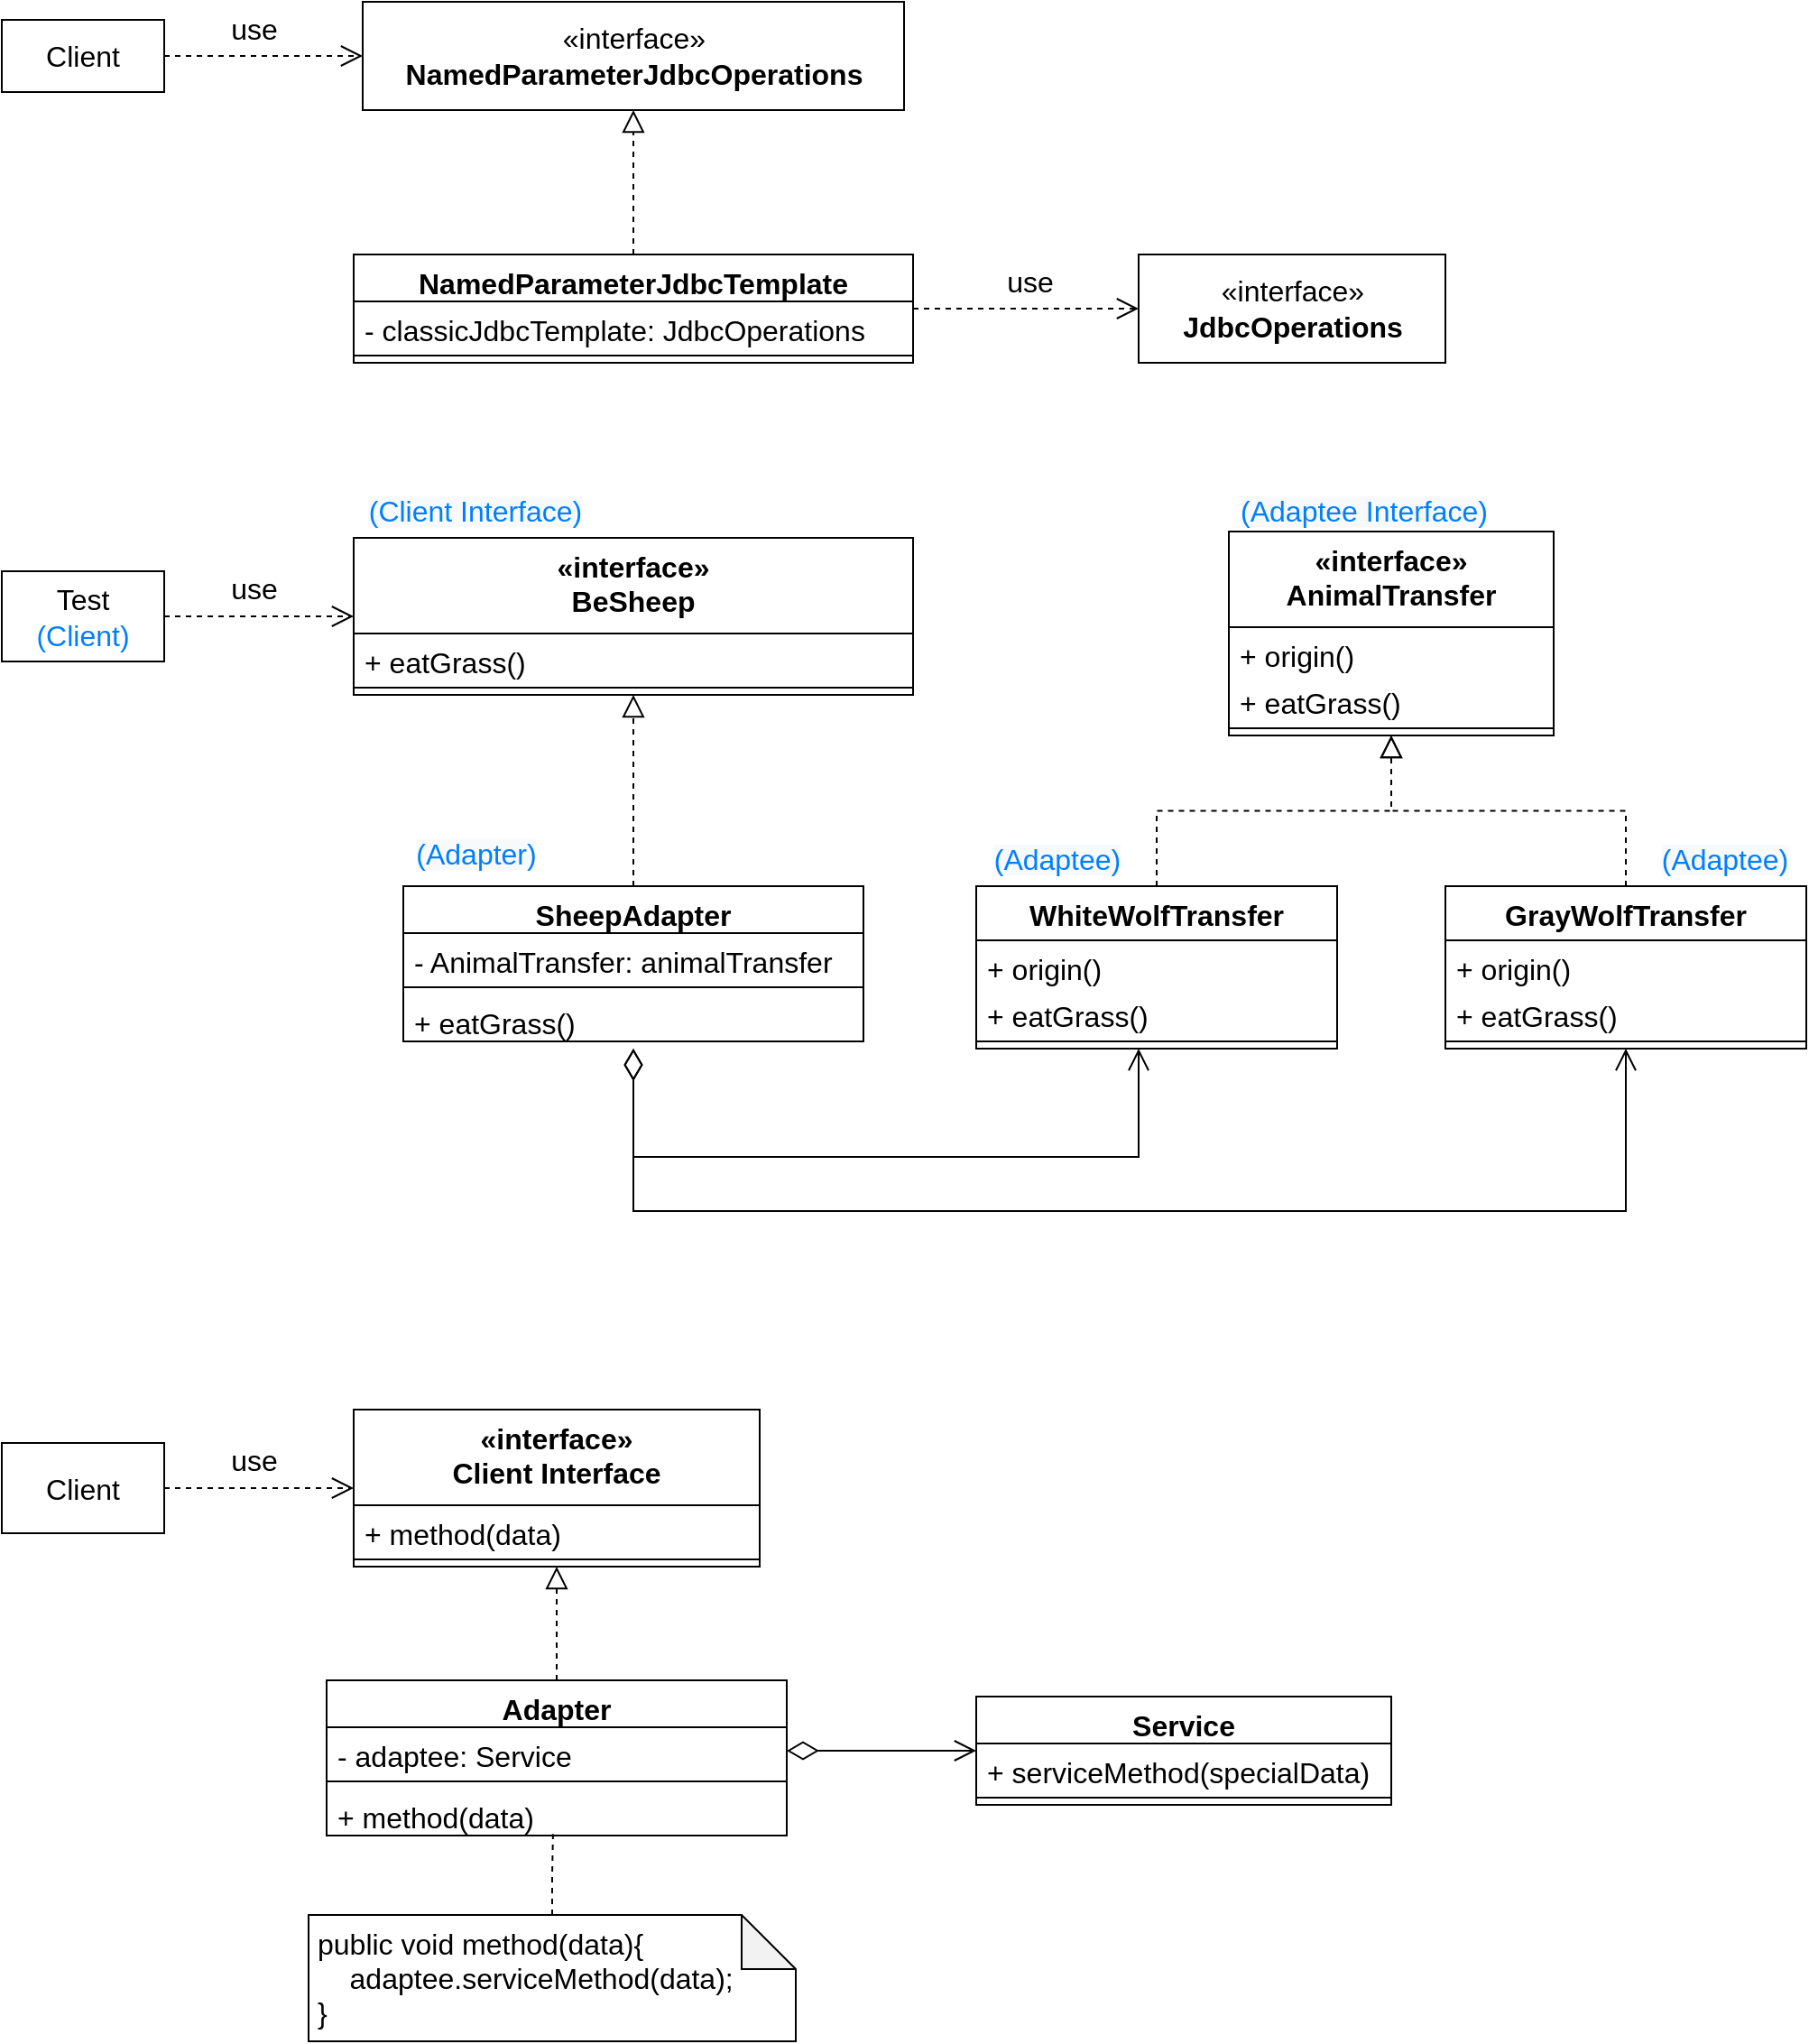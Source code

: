 <mxfile version="15.7.3" type="device"><diagram id="C5RBs43oDa-KdzZeNtuy" name="Page-1"><mxGraphModel dx="1422" dy="797" grid="1" gridSize="10" guides="1" tooltips="1" connect="1" arrows="1" fold="1" page="1" pageScale="1" pageWidth="827" pageHeight="1169" math="0" shadow="0"><root><mxCell id="WIyWlLk6GJQsqaUBKTNV-0"/><mxCell id="WIyWlLk6GJQsqaUBKTNV-1" parent="WIyWlLk6GJQsqaUBKTNV-0"/><mxCell id="wI2zEAxTTr4IPiGjMODz-2" style="edgeStyle=orthogonalEdgeStyle;rounded=0;orthogonalLoop=1;jettySize=auto;html=1;exitX=1;exitY=0.5;exitDx=0;exitDy=0;entryX=0;entryY=0.5;entryDx=0;entryDy=0;fontFamily=Helvetica;fontSize=16;endArrow=open;endFill=0;dashed=1;endSize=10;" parent="WIyWlLk6GJQsqaUBKTNV-1" source="wI2zEAxTTr4IPiGjMODz-0" target="wI2zEAxTTr4IPiGjMODz-1" edge="1"><mxGeometry relative="1" as="geometry"/></mxCell><mxCell id="wI2zEAxTTr4IPiGjMODz-0" value="Client" style="rounded=0;whiteSpace=wrap;html=1;fontSize=16;fontFamily=Helvetica;" parent="WIyWlLk6GJQsqaUBKTNV-1" vertex="1"><mxGeometry x="90" y="150" width="90" height="40" as="geometry"/></mxCell><mxCell id="wI2zEAxTTr4IPiGjMODz-1" value="«interface»&lt;br&gt;&lt;b&gt;NamedParameterJdbcOperations&lt;/b&gt;" style="html=1;fontFamily=Helvetica;fontSize=16;" parent="WIyWlLk6GJQsqaUBKTNV-1" vertex="1"><mxGeometry x="290" y="140" width="300" height="60" as="geometry"/></mxCell><mxCell id="wI2zEAxTTr4IPiGjMODz-7" style="edgeStyle=orthogonalEdgeStyle;rounded=0;orthogonalLoop=1;jettySize=auto;html=1;dashed=1;fontFamily=Helvetica;fontSize=16;endArrow=block;endFill=0;jumpSize=6;jumpStyle=none;strokeWidth=1;startSize=6;endSize=10;" parent="WIyWlLk6GJQsqaUBKTNV-1" source="wI2zEAxTTr4IPiGjMODz-3" target="wI2zEAxTTr4IPiGjMODz-1" edge="1"><mxGeometry relative="1" as="geometry"/></mxCell><mxCell id="wI2zEAxTTr4IPiGjMODz-11" style="edgeStyle=orthogonalEdgeStyle;rounded=0;jumpStyle=none;jumpSize=6;orthogonalLoop=1;jettySize=auto;html=1;dashed=1;fontFamily=Helvetica;fontSize=16;endArrow=open;endFill=0;startSize=6;endSize=10;strokeWidth=1;" parent="WIyWlLk6GJQsqaUBKTNV-1" source="wI2zEAxTTr4IPiGjMODz-3" target="wI2zEAxTTr4IPiGjMODz-10" edge="1"><mxGeometry relative="1" as="geometry"/></mxCell><mxCell id="wI2zEAxTTr4IPiGjMODz-3" value="NamedParameterJdbcTemplate" style="swimlane;fontStyle=1;align=center;verticalAlign=top;childLayout=stackLayout;horizontal=1;startSize=26;horizontalStack=0;resizeParent=1;resizeParentMax=0;resizeLast=0;collapsible=1;marginBottom=0;fontFamily=Helvetica;fontSize=16;" parent="WIyWlLk6GJQsqaUBKTNV-1" vertex="1"><mxGeometry x="285" y="280" width="310" height="60" as="geometry"/></mxCell><mxCell id="wI2zEAxTTr4IPiGjMODz-4" value="- classicJdbcTemplate: JdbcOperations" style="text;strokeColor=none;fillColor=none;align=left;verticalAlign=top;spacingLeft=4;spacingRight=4;overflow=hidden;rotatable=0;points=[[0,0.5],[1,0.5]];portConstraint=eastwest;fontFamily=Helvetica;fontSize=16;" parent="wI2zEAxTTr4IPiGjMODz-3" vertex="1"><mxGeometry y="26" width="310" height="26" as="geometry"/></mxCell><mxCell id="wI2zEAxTTr4IPiGjMODz-5" value="" style="line;strokeWidth=1;fillColor=none;align=left;verticalAlign=middle;spacingTop=-1;spacingLeft=3;spacingRight=3;rotatable=0;labelPosition=right;points=[];portConstraint=eastwest;fontFamily=Helvetica;fontSize=16;" parent="wI2zEAxTTr4IPiGjMODz-3" vertex="1"><mxGeometry y="52" width="310" height="8" as="geometry"/></mxCell><mxCell id="wI2zEAxTTr4IPiGjMODz-9" value="use" style="text;html=1;strokeColor=none;fillColor=none;align=center;verticalAlign=middle;whiteSpace=wrap;rounded=0;fontFamily=Helvetica;fontSize=16;" parent="WIyWlLk6GJQsqaUBKTNV-1" vertex="1"><mxGeometry x="200" y="140" width="60" height="30" as="geometry"/></mxCell><mxCell id="wI2zEAxTTr4IPiGjMODz-10" value="«interface»&lt;br&gt;&lt;b&gt;JdbcOperations&lt;/b&gt;" style="html=1;fontFamily=Helvetica;fontSize=16;" parent="WIyWlLk6GJQsqaUBKTNV-1" vertex="1"><mxGeometry x="720" y="280" width="170" height="60" as="geometry"/></mxCell><mxCell id="wI2zEAxTTr4IPiGjMODz-12" value="use" style="text;html=1;strokeColor=none;fillColor=none;align=center;verticalAlign=middle;whiteSpace=wrap;rounded=0;fontFamily=Helvetica;fontSize=16;" parent="WIyWlLk6GJQsqaUBKTNV-1" vertex="1"><mxGeometry x="630" y="280" width="60" height="30" as="geometry"/></mxCell><mxCell id="xr7sklmr7XWPNseN55hm-0" style="edgeStyle=orthogonalEdgeStyle;rounded=0;orthogonalLoop=1;jettySize=auto;html=1;exitX=1;exitY=0.5;exitDx=0;exitDy=0;entryX=0;entryY=0.5;entryDx=0;entryDy=0;fontFamily=Helvetica;fontSize=16;endArrow=open;endFill=0;dashed=1;endSize=10;" parent="WIyWlLk6GJQsqaUBKTNV-1" source="xr7sklmr7XWPNseN55hm-1" target="xr7sklmr7XWPNseN55hm-12" edge="1"><mxGeometry relative="1" as="geometry"><mxPoint x="290" y="500" as="targetPoint"/></mxGeometry></mxCell><mxCell id="xr7sklmr7XWPNseN55hm-1" value="Test&lt;br&gt;&lt;font color=&quot;#007fff&quot;&gt;(Client)&lt;/font&gt;" style="rounded=0;whiteSpace=wrap;html=1;fontSize=16;fontFamily=Helvetica;" parent="WIyWlLk6GJQsqaUBKTNV-1" vertex="1"><mxGeometry x="90" y="455.5" width="90" height="50" as="geometry"/></mxCell><mxCell id="xr7sklmr7XWPNseN55hm-26" style="edgeStyle=orthogonalEdgeStyle;rounded=0;orthogonalLoop=1;jettySize=auto;html=1;entryX=0.5;entryY=1;entryDx=0;entryDy=0;fontColor=#000000;endArrow=block;endFill=0;startSize=6;endSize=10;dashed=1;" parent="WIyWlLk6GJQsqaUBKTNV-1" source="xr7sklmr7XWPNseN55hm-5" target="xr7sklmr7XWPNseN55hm-12" edge="1"><mxGeometry relative="1" as="geometry"/></mxCell><mxCell id="xr7sklmr7XWPNseN55hm-5" value="SheepAdapter" style="swimlane;fontStyle=1;align=center;verticalAlign=top;childLayout=stackLayout;horizontal=1;startSize=26;horizontalStack=0;resizeParent=1;resizeParentMax=0;resizeLast=0;collapsible=1;marginBottom=0;fontFamily=Helvetica;fontSize=16;" parent="WIyWlLk6GJQsqaUBKTNV-1" vertex="1"><mxGeometry x="312.5" y="630" width="255" height="86" as="geometry"/></mxCell><mxCell id="xr7sklmr7XWPNseN55hm-6" value="- AnimalTransfer: animalTransfer" style="text;strokeColor=none;fillColor=none;align=left;verticalAlign=top;spacingLeft=4;spacingRight=4;overflow=hidden;rotatable=0;points=[[0,0.5],[1,0.5]];portConstraint=eastwest;fontFamily=Helvetica;fontSize=16;" parent="xr7sklmr7XWPNseN55hm-5" vertex="1"><mxGeometry y="26" width="255" height="26" as="geometry"/></mxCell><mxCell id="xr7sklmr7XWPNseN55hm-7" value="" style="line;strokeWidth=1;fillColor=none;align=left;verticalAlign=middle;spacingTop=-1;spacingLeft=3;spacingRight=3;rotatable=0;labelPosition=right;points=[];portConstraint=eastwest;fontFamily=Helvetica;fontSize=16;" parent="xr7sklmr7XWPNseN55hm-5" vertex="1"><mxGeometry y="52" width="255" height="8" as="geometry"/></mxCell><mxCell id="xr7sklmr7XWPNseN55hm-24" value="+ eatGrass()" style="text;strokeColor=none;fillColor=none;align=left;verticalAlign=top;spacingLeft=4;spacingRight=4;overflow=hidden;rotatable=0;points=[[0,0.5],[1,0.5]];portConstraint=eastwest;fontFamily=Helvetica;fontSize=16;" parent="xr7sklmr7XWPNseN55hm-5" vertex="1"><mxGeometry y="60" width="255" height="26" as="geometry"/></mxCell><mxCell id="xr7sklmr7XWPNseN55hm-8" value="use" style="text;html=1;strokeColor=none;fillColor=none;align=center;verticalAlign=middle;whiteSpace=wrap;rounded=0;fontFamily=Helvetica;fontSize=16;" parent="WIyWlLk6GJQsqaUBKTNV-1" vertex="1"><mxGeometry x="200" y="450" width="60" height="30" as="geometry"/></mxCell><mxCell id="xr7sklmr7XWPNseN55hm-12" value="«interface»&#10;BeSheep&#10;" style="swimlane;fontStyle=1;align=center;verticalAlign=top;childLayout=stackLayout;horizontal=1;startSize=53;horizontalStack=0;resizeParent=1;resizeParentMax=0;resizeLast=0;collapsible=1;marginBottom=0;fontFamily=Helvetica;fontSize=16;fontColor=#000000;" parent="WIyWlLk6GJQsqaUBKTNV-1" vertex="1"><mxGeometry x="285" y="437" width="310" height="87" as="geometry"/></mxCell><mxCell id="xr7sklmr7XWPNseN55hm-13" value="+ eatGrass()" style="text;strokeColor=none;fillColor=none;align=left;verticalAlign=top;spacingLeft=4;spacingRight=4;overflow=hidden;rotatable=0;points=[[0,0.5],[1,0.5]];portConstraint=eastwest;fontFamily=Helvetica;fontSize=16;" parent="xr7sklmr7XWPNseN55hm-12" vertex="1"><mxGeometry y="53" width="310" height="26" as="geometry"/></mxCell><mxCell id="xr7sklmr7XWPNseN55hm-14" value="" style="line;strokeWidth=1;fillColor=none;align=left;verticalAlign=middle;spacingTop=-1;spacingLeft=3;spacingRight=3;rotatable=0;labelPosition=right;points=[];portConstraint=eastwest;fontFamily=Helvetica;fontSize=16;" parent="xr7sklmr7XWPNseN55hm-12" vertex="1"><mxGeometry y="79" width="310" height="8" as="geometry"/></mxCell><mxCell id="xr7sklmr7XWPNseN55hm-15" value="&#10;&#10;&lt;span style=&quot;color: rgb(0, 127, 255); font-family: helvetica; font-size: 16px; font-style: normal; letter-spacing: normal; text-align: center; text-indent: 0px; text-transform: none; word-spacing: 0px; background-color: rgb(248, 249, 250); display: inline; float: none;&quot;&gt;(Client Interface)&lt;/span&gt;&#10;&#10;" style="text;html=1;strokeColor=none;fillColor=none;align=center;verticalAlign=middle;whiteSpace=wrap;rounded=0;fontColor=#000000;fontStyle=0" parent="WIyWlLk6GJQsqaUBKTNV-1" vertex="1"><mxGeometry x="285" y="407" width="135" height="30" as="geometry"/></mxCell><mxCell id="xr7sklmr7XWPNseN55hm-16" value="«interface»&#10;AnimalTransfer&#10;" style="swimlane;fontStyle=1;align=center;verticalAlign=top;childLayout=stackLayout;horizontal=1;startSize=53;horizontalStack=0;resizeParent=1;resizeParentMax=0;resizeLast=0;collapsible=1;marginBottom=0;fontFamily=Helvetica;fontSize=16;fontColor=#000000;" parent="WIyWlLk6GJQsqaUBKTNV-1" vertex="1"><mxGeometry x="770" y="433.5" width="180" height="113" as="geometry"/></mxCell><mxCell id="xr7sklmr7XWPNseN55hm-17" value="+ origin()" style="text;strokeColor=none;fillColor=none;align=left;verticalAlign=top;spacingLeft=4;spacingRight=4;overflow=hidden;rotatable=0;points=[[0,0.5],[1,0.5]];portConstraint=eastwest;fontFamily=Helvetica;fontSize=16;" parent="xr7sklmr7XWPNseN55hm-16" vertex="1"><mxGeometry y="53" width="180" height="26" as="geometry"/></mxCell><mxCell id="xr7sklmr7XWPNseN55hm-19" value="+ eatGrass()" style="text;strokeColor=none;fillColor=none;align=left;verticalAlign=top;spacingLeft=4;spacingRight=4;overflow=hidden;rotatable=0;points=[[0,0.5],[1,0.5]];portConstraint=eastwest;fontFamily=Helvetica;fontSize=16;" parent="xr7sklmr7XWPNseN55hm-16" vertex="1"><mxGeometry y="79" width="180" height="26" as="geometry"/></mxCell><mxCell id="xr7sklmr7XWPNseN55hm-18" value="" style="line;strokeWidth=1;fillColor=none;align=left;verticalAlign=middle;spacingTop=-1;spacingLeft=3;spacingRight=3;rotatable=0;labelPosition=right;points=[];portConstraint=eastwest;fontFamily=Helvetica;fontSize=16;" parent="xr7sklmr7XWPNseN55hm-16" vertex="1"><mxGeometry y="105" width="180" height="8" as="geometry"/></mxCell><mxCell id="xr7sklmr7XWPNseN55hm-20" value="&lt;br&gt;&lt;span style=&quot;color: rgb(0 , 127 , 255) ; font-family: &amp;#34;helvetica&amp;#34; ; font-size: 16px ; font-style: normal ; letter-spacing: normal ; text-align: center ; text-indent: 0px ; text-transform: none ; word-spacing: 0px ; background-color: rgb(248 , 249 , 250) ; display: inline ; float: none&quot;&gt;(Adaptee Interface)&lt;/span&gt;" style="text;html=1;strokeColor=none;fillColor=none;align=center;verticalAlign=middle;whiteSpace=wrap;rounded=0;fontColor=#000000;fontStyle=0" parent="WIyWlLk6GJQsqaUBKTNV-1" vertex="1"><mxGeometry x="690" y="400" width="310" height="30" as="geometry"/></mxCell><mxCell id="xr7sklmr7XWPNseN55hm-25" value="&lt;br&gt;&lt;span style=&quot;color: rgb(0 , 127 , 255) ; font-family: &amp;#34;helvetica&amp;#34; ; font-size: 16px ; font-style: normal ; letter-spacing: normal ; text-align: center ; text-indent: 0px ; text-transform: none ; word-spacing: 0px ; background-color: rgb(248 , 249 , 250) ; display: inline ; float: none&quot;&gt;(Adapter)&lt;/span&gt;" style="text;html=1;strokeColor=none;fillColor=none;align=center;verticalAlign=middle;whiteSpace=wrap;rounded=0;fontColor=#000000;fontStyle=0" parent="WIyWlLk6GJQsqaUBKTNV-1" vertex="1"><mxGeometry x="312.5" y="590" width="80" height="30" as="geometry"/></mxCell><mxCell id="xr7sklmr7XWPNseN55hm-35" style="edgeStyle=orthogonalEdgeStyle;rounded=0;orthogonalLoop=1;jettySize=auto;html=1;exitX=0.5;exitY=0;exitDx=0;exitDy=0;entryX=0.5;entryY=1;entryDx=0;entryDy=0;dashed=1;fontColor=#000000;endArrow=block;endFill=0;startSize=6;endSize=10;" parent="WIyWlLk6GJQsqaUBKTNV-1" source="xr7sklmr7XWPNseN55hm-27" target="xr7sklmr7XWPNseN55hm-16" edge="1"><mxGeometry relative="1" as="geometry"/></mxCell><mxCell id="xr7sklmr7XWPNseN55hm-27" value="WhiteWolfTransfer&#10;" style="swimlane;fontStyle=1;align=center;verticalAlign=top;childLayout=stackLayout;horizontal=1;startSize=30;horizontalStack=0;resizeParent=1;resizeParentMax=0;resizeLast=0;collapsible=1;marginBottom=0;fontFamily=Helvetica;fontSize=16;fontColor=#000000;" parent="WIyWlLk6GJQsqaUBKTNV-1" vertex="1"><mxGeometry x="630" y="630" width="200" height="90" as="geometry"/></mxCell><mxCell id="xr7sklmr7XWPNseN55hm-28" value="+ origin()" style="text;strokeColor=none;fillColor=none;align=left;verticalAlign=top;spacingLeft=4;spacingRight=4;overflow=hidden;rotatable=0;points=[[0,0.5],[1,0.5]];portConstraint=eastwest;fontFamily=Helvetica;fontSize=16;" parent="xr7sklmr7XWPNseN55hm-27" vertex="1"><mxGeometry y="30" width="200" height="26" as="geometry"/></mxCell><mxCell id="xr7sklmr7XWPNseN55hm-29" value="+ eatGrass()" style="text;strokeColor=none;fillColor=none;align=left;verticalAlign=top;spacingLeft=4;spacingRight=4;overflow=hidden;rotatable=0;points=[[0,0.5],[1,0.5]];portConstraint=eastwest;fontFamily=Helvetica;fontSize=16;" parent="xr7sklmr7XWPNseN55hm-27" vertex="1"><mxGeometry y="56" width="200" height="26" as="geometry"/></mxCell><mxCell id="xr7sklmr7XWPNseN55hm-30" value="" style="line;strokeWidth=1;fillColor=none;align=left;verticalAlign=middle;spacingTop=-1;spacingLeft=3;spacingRight=3;rotatable=0;labelPosition=right;points=[];portConstraint=eastwest;fontFamily=Helvetica;fontSize=16;" parent="xr7sklmr7XWPNseN55hm-27" vertex="1"><mxGeometry y="82" width="200" height="8" as="geometry"/></mxCell><mxCell id="xr7sklmr7XWPNseN55hm-36" style="edgeStyle=orthogonalEdgeStyle;rounded=0;orthogonalLoop=1;jettySize=auto;html=1;entryX=0.5;entryY=1;entryDx=0;entryDy=0;dashed=1;fontColor=#000000;endArrow=block;endFill=0;startSize=6;endSize=10;" parent="WIyWlLk6GJQsqaUBKTNV-1" source="xr7sklmr7XWPNseN55hm-31" target="xr7sklmr7XWPNseN55hm-16" edge="1"><mxGeometry relative="1" as="geometry"/></mxCell><mxCell id="xr7sklmr7XWPNseN55hm-31" value="GrayWolfTransfer&#10;" style="swimlane;fontStyle=1;align=center;verticalAlign=top;childLayout=stackLayout;horizontal=1;startSize=30;horizontalStack=0;resizeParent=1;resizeParentMax=0;resizeLast=0;collapsible=1;marginBottom=0;fontFamily=Helvetica;fontSize=16;fontColor=#000000;" parent="WIyWlLk6GJQsqaUBKTNV-1" vertex="1"><mxGeometry x="890" y="630" width="200" height="90" as="geometry"/></mxCell><mxCell id="xr7sklmr7XWPNseN55hm-32" value="+ origin()" style="text;strokeColor=none;fillColor=none;align=left;verticalAlign=top;spacingLeft=4;spacingRight=4;overflow=hidden;rotatable=0;points=[[0,0.5],[1,0.5]];portConstraint=eastwest;fontFamily=Helvetica;fontSize=16;" parent="xr7sklmr7XWPNseN55hm-31" vertex="1"><mxGeometry y="30" width="200" height="26" as="geometry"/></mxCell><mxCell id="xr7sklmr7XWPNseN55hm-33" value="+ eatGrass()" style="text;strokeColor=none;fillColor=none;align=left;verticalAlign=top;spacingLeft=4;spacingRight=4;overflow=hidden;rotatable=0;points=[[0,0.5],[1,0.5]];portConstraint=eastwest;fontFamily=Helvetica;fontSize=16;" parent="xr7sklmr7XWPNseN55hm-31" vertex="1"><mxGeometry y="56" width="200" height="26" as="geometry"/></mxCell><mxCell id="xr7sklmr7XWPNseN55hm-34" value="" style="line;strokeWidth=1;fillColor=none;align=left;verticalAlign=middle;spacingTop=-1;spacingLeft=3;spacingRight=3;rotatable=0;labelPosition=right;points=[];portConstraint=eastwest;fontFamily=Helvetica;fontSize=16;" parent="xr7sklmr7XWPNseN55hm-31" vertex="1"><mxGeometry y="82" width="200" height="8" as="geometry"/></mxCell><mxCell id="xr7sklmr7XWPNseN55hm-37" style="edgeStyle=orthogonalEdgeStyle;rounded=0;orthogonalLoop=1;jettySize=auto;html=1;fontColor=#000000;endArrow=open;endFill=0;startSize=15;endSize=10;startArrow=diamondThin;startFill=0;" parent="WIyWlLk6GJQsqaUBKTNV-1" edge="1"><mxGeometry relative="1" as="geometry"><mxPoint x="720" y="720" as="targetPoint"/><mxPoint x="440" y="720" as="sourcePoint"/><Array as="points"><mxPoint x="440" y="780"/><mxPoint x="720" y="780"/></Array></mxGeometry></mxCell><mxCell id="xr7sklmr7XWPNseN55hm-38" style="edgeStyle=orthogonalEdgeStyle;rounded=0;orthogonalLoop=1;jettySize=auto;html=1;entryX=0.5;entryY=1;entryDx=0;entryDy=0;fontColor=#000000;startArrow=diamondThin;startFill=0;endArrow=open;endFill=0;startSize=15;endSize=10;" parent="WIyWlLk6GJQsqaUBKTNV-1" target="xr7sklmr7XWPNseN55hm-31" edge="1"><mxGeometry relative="1" as="geometry"><mxPoint x="440" y="720" as="sourcePoint"/><Array as="points"><mxPoint x="440" y="810"/><mxPoint x="990" y="810"/></Array></mxGeometry></mxCell><mxCell id="xr7sklmr7XWPNseN55hm-40" value="&lt;br&gt;&lt;span style=&quot;color: rgb(0 , 127 , 255) ; font-family: &amp;#34;helvetica&amp;#34; ; font-size: 16px ; font-style: normal ; letter-spacing: normal ; text-align: center ; text-indent: 0px ; text-transform: none ; word-spacing: 0px ; background-color: rgb(248 , 249 , 250) ; display: inline ; float: none&quot;&gt;(Adaptee)&lt;/span&gt;" style="text;html=1;strokeColor=none;fillColor=none;align=center;verticalAlign=middle;whiteSpace=wrap;rounded=0;fontColor=#000000;fontStyle=0" parent="WIyWlLk6GJQsqaUBKTNV-1" vertex="1"><mxGeometry x="630" y="590" width="90" height="35" as="geometry"/></mxCell><mxCell id="xr7sklmr7XWPNseN55hm-41" value="&lt;br&gt;&lt;span style=&quot;color: rgb(0 , 127 , 255) ; font-family: &amp;#34;helvetica&amp;#34; ; font-size: 16px ; font-style: normal ; letter-spacing: normal ; text-align: center ; text-indent: 0px ; text-transform: none ; word-spacing: 0px ; background-color: rgb(248 , 249 , 250) ; display: inline ; float: none&quot;&gt;(Adaptee)&lt;/span&gt;" style="text;html=1;strokeColor=none;fillColor=none;align=center;verticalAlign=middle;whiteSpace=wrap;rounded=0;fontColor=#000000;fontStyle=0" parent="WIyWlLk6GJQsqaUBKTNV-1" vertex="1"><mxGeometry x="1000" y="590" width="90" height="35" as="geometry"/></mxCell><mxCell id="z_JLyTEwkC-99uOGa55o-0" style="edgeStyle=orthogonalEdgeStyle;rounded=0;orthogonalLoop=1;jettySize=auto;html=1;exitX=1;exitY=0.5;exitDx=0;exitDy=0;entryX=0;entryY=0.5;entryDx=0;entryDy=0;fontFamily=Helvetica;fontSize=16;endArrow=open;endFill=0;dashed=1;endSize=10;" edge="1" parent="WIyWlLk6GJQsqaUBKTNV-1" source="z_JLyTEwkC-99uOGa55o-1" target="z_JLyTEwkC-99uOGa55o-8"><mxGeometry relative="1" as="geometry"><mxPoint x="290" y="983" as="targetPoint"/></mxGeometry></mxCell><mxCell id="z_JLyTEwkC-99uOGa55o-1" value="Client" style="rounded=0;whiteSpace=wrap;html=1;fontSize=16;fontFamily=Helvetica;" vertex="1" parent="WIyWlLk6GJQsqaUBKTNV-1"><mxGeometry x="90" y="938.5" width="90" height="50" as="geometry"/></mxCell><mxCell id="z_JLyTEwkC-99uOGa55o-2" style="edgeStyle=orthogonalEdgeStyle;rounded=0;orthogonalLoop=1;jettySize=auto;html=1;entryX=0.5;entryY=1;entryDx=0;entryDy=0;fontColor=#000000;endArrow=block;endFill=0;startSize=6;endSize=10;dashed=1;" edge="1" parent="WIyWlLk6GJQsqaUBKTNV-1" source="z_JLyTEwkC-99uOGa55o-3" target="z_JLyTEwkC-99uOGa55o-8"><mxGeometry relative="1" as="geometry"/></mxCell><mxCell id="z_JLyTEwkC-99uOGa55o-3" value="Adapter" style="swimlane;fontStyle=1;align=center;verticalAlign=top;childLayout=stackLayout;horizontal=1;startSize=26;horizontalStack=0;resizeParent=1;resizeParentMax=0;resizeLast=0;collapsible=1;marginBottom=0;fontFamily=Helvetica;fontSize=16;" vertex="1" parent="WIyWlLk6GJQsqaUBKTNV-1"><mxGeometry x="270" y="1070" width="255" height="86" as="geometry"/></mxCell><mxCell id="z_JLyTEwkC-99uOGa55o-4" value="- adaptee: Service" style="text;strokeColor=none;fillColor=none;align=left;verticalAlign=top;spacingLeft=4;spacingRight=4;overflow=hidden;rotatable=0;points=[[0,0.5],[1,0.5]];portConstraint=eastwest;fontFamily=Helvetica;fontSize=16;" vertex="1" parent="z_JLyTEwkC-99uOGa55o-3"><mxGeometry y="26" width="255" height="26" as="geometry"/></mxCell><mxCell id="z_JLyTEwkC-99uOGa55o-5" value="" style="line;strokeWidth=1;fillColor=none;align=left;verticalAlign=middle;spacingTop=-1;spacingLeft=3;spacingRight=3;rotatable=0;labelPosition=right;points=[];portConstraint=eastwest;fontFamily=Helvetica;fontSize=16;" vertex="1" parent="z_JLyTEwkC-99uOGa55o-3"><mxGeometry y="52" width="255" height="8" as="geometry"/></mxCell><mxCell id="z_JLyTEwkC-99uOGa55o-6" value="+ method(data)" style="text;strokeColor=none;fillColor=none;align=left;verticalAlign=top;spacingLeft=4;spacingRight=4;overflow=hidden;rotatable=0;points=[[0,0.5],[1,0.5]];portConstraint=eastwest;fontFamily=Helvetica;fontSize=16;" vertex="1" parent="z_JLyTEwkC-99uOGa55o-3"><mxGeometry y="60" width="255" height="26" as="geometry"/></mxCell><mxCell id="z_JLyTEwkC-99uOGa55o-7" value="use" style="text;html=1;strokeColor=none;fillColor=none;align=center;verticalAlign=middle;whiteSpace=wrap;rounded=0;fontFamily=Helvetica;fontSize=16;" vertex="1" parent="WIyWlLk6GJQsqaUBKTNV-1"><mxGeometry x="200" y="933" width="60" height="30" as="geometry"/></mxCell><mxCell id="z_JLyTEwkC-99uOGa55o-8" value="«interface»&#10;Client Interface&#10;" style="swimlane;fontStyle=1;align=center;verticalAlign=top;childLayout=stackLayout;horizontal=1;startSize=53;horizontalStack=0;resizeParent=1;resizeParentMax=0;resizeLast=0;collapsible=1;marginBottom=0;fontFamily=Helvetica;fontSize=16;fontColor=#000000;" vertex="1" parent="WIyWlLk6GJQsqaUBKTNV-1"><mxGeometry x="285" y="920" width="225" height="87" as="geometry"/></mxCell><mxCell id="z_JLyTEwkC-99uOGa55o-9" value="+ method(data)" style="text;strokeColor=none;fillColor=none;align=left;verticalAlign=top;spacingLeft=4;spacingRight=4;overflow=hidden;rotatable=0;points=[[0,0.5],[1,0.5]];portConstraint=eastwest;fontFamily=Helvetica;fontSize=16;" vertex="1" parent="z_JLyTEwkC-99uOGa55o-8"><mxGeometry y="53" width="225" height="26" as="geometry"/></mxCell><mxCell id="z_JLyTEwkC-99uOGa55o-10" value="" style="line;strokeWidth=1;fillColor=none;align=left;verticalAlign=middle;spacingTop=-1;spacingLeft=3;spacingRight=3;rotatable=0;labelPosition=right;points=[];portConstraint=eastwest;fontFamily=Helvetica;fontSize=16;" vertex="1" parent="z_JLyTEwkC-99uOGa55o-8"><mxGeometry y="79" width="225" height="8" as="geometry"/></mxCell><mxCell id="z_JLyTEwkC-99uOGa55o-13" value="Service" style="swimlane;fontStyle=1;align=center;verticalAlign=top;childLayout=stackLayout;horizontal=1;startSize=26;horizontalStack=0;resizeParent=1;resizeParentMax=0;resizeLast=0;collapsible=1;marginBottom=0;fontFamily=Helvetica;fontSize=16;" vertex="1" parent="WIyWlLk6GJQsqaUBKTNV-1"><mxGeometry x="630" y="1079" width="230" height="60" as="geometry"/></mxCell><mxCell id="z_JLyTEwkC-99uOGa55o-14" value="+ serviceMethod(specialData)" style="text;strokeColor=none;fillColor=none;align=left;verticalAlign=top;spacingLeft=4;spacingRight=4;overflow=hidden;rotatable=0;points=[[0,0.5],[1,0.5]];portConstraint=eastwest;fontFamily=Helvetica;fontSize=16;" vertex="1" parent="z_JLyTEwkC-99uOGa55o-13"><mxGeometry y="26" width="230" height="26" as="geometry"/></mxCell><mxCell id="z_JLyTEwkC-99uOGa55o-15" value="" style="line;strokeWidth=1;fillColor=none;align=left;verticalAlign=middle;spacingTop=-1;spacingLeft=3;spacingRight=3;rotatable=0;labelPosition=right;points=[];portConstraint=eastwest;fontFamily=Helvetica;fontSize=16;" vertex="1" parent="z_JLyTEwkC-99uOGa55o-13"><mxGeometry y="52" width="230" height="8" as="geometry"/></mxCell><mxCell id="z_JLyTEwkC-99uOGa55o-17" style="edgeStyle=orthogonalEdgeStyle;rounded=0;orthogonalLoop=1;jettySize=auto;html=1;exitX=1;exitY=0.5;exitDx=0;exitDy=0;entryX=0;entryY=0.5;entryDx=0;entryDy=0;endArrow=open;endFill=0;endSize=10;startSize=15;startArrow=diamondThin;startFill=0;" edge="1" parent="WIyWlLk6GJQsqaUBKTNV-1" source="z_JLyTEwkC-99uOGa55o-4" target="z_JLyTEwkC-99uOGa55o-13"><mxGeometry relative="1" as="geometry"/></mxCell><mxCell id="z_JLyTEwkC-99uOGa55o-19" style="edgeStyle=orthogonalEdgeStyle;rounded=0;orthogonalLoop=1;jettySize=auto;html=1;entryX=0.492;entryY=0.969;entryDx=0;entryDy=0;entryPerimeter=0;fontFamily=Helvetica;fontSize=16;startArrow=none;startFill=0;endArrow=none;endFill=0;startSize=15;endSize=10;dashed=1;" edge="1" parent="WIyWlLk6GJQsqaUBKTNV-1" source="z_JLyTEwkC-99uOGa55o-18" target="z_JLyTEwkC-99uOGa55o-6"><mxGeometry relative="1" as="geometry"/></mxCell><mxCell id="z_JLyTEwkC-99uOGa55o-18" value="public void method(data){&lt;br style=&quot;font-size: 16px;&quot;&gt;&amp;nbsp; &amp;nbsp; adaptee.serviceMethod(data);&lt;br style=&quot;font-size: 16px;&quot;&gt;}" style="shape=note;whiteSpace=wrap;html=1;backgroundOutline=1;darkOpacity=0.05;align=left;fontSize=16;fontFamily=Helvetica;spacing=5;spacingTop=0;spacingLeft=0;" vertex="1" parent="WIyWlLk6GJQsqaUBKTNV-1"><mxGeometry x="260" y="1200" width="270" height="70" as="geometry"/></mxCell></root></mxGraphModel></diagram></mxfile>